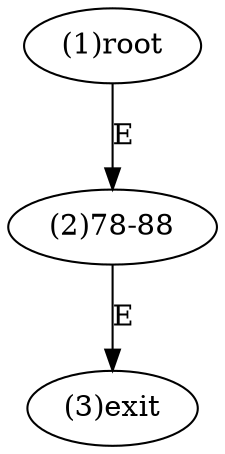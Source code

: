 digraph "" { 
1[ label="(1)root"];
2[ label="(2)78-88"];
3[ label="(3)exit"];
1->2[ label="E"];
2->3[ label="E"];
}